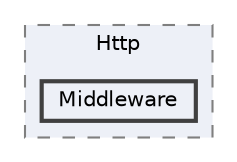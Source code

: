 digraph "app/Http/Middleware"
{
 // LATEX_PDF_SIZE
  bgcolor="transparent";
  edge [fontname=Helvetica,fontsize=10,labelfontname=Helvetica,labelfontsize=10];
  node [fontname=Helvetica,fontsize=10,shape=box,height=0.2,width=0.4];
  compound=true
  subgraph clusterdir_0c4ee04d587063ecca91a7f35642b9f3 {
    graph [ bgcolor="#edf0f7", pencolor="grey50", label="Http", fontname=Helvetica,fontsize=10 style="filled,dashed", URL="dir_0c4ee04d587063ecca91a7f35642b9f3.html",tooltip=""]
  dir_ef2b2488ec94a4625ca5ab9839baa414 [label="Middleware", fillcolor="#edf0f7", color="grey25", style="filled,bold", URL="dir_ef2b2488ec94a4625ca5ab9839baa414.html",tooltip=""];
  }
}
